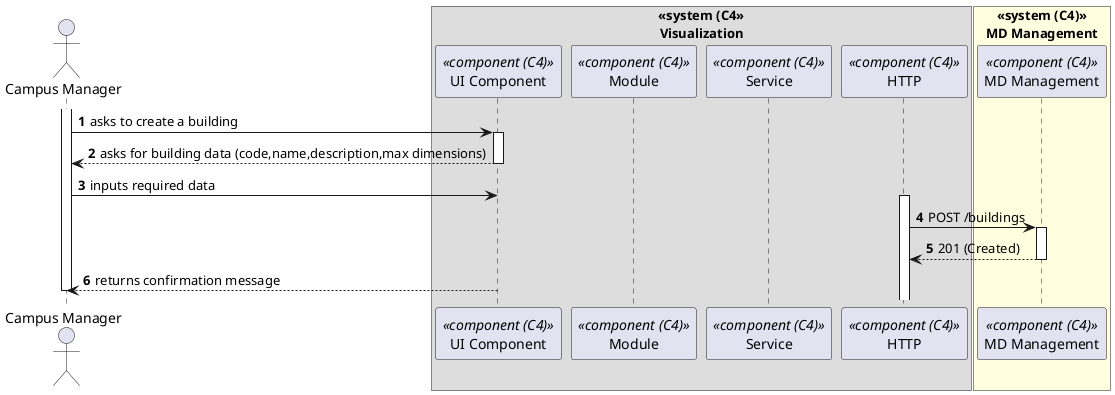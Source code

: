 @startuml process-view
autonumber
skinparam DefaultTextAlignment<<center>> center

actor CM as "Campus Manager"
box "<<system (C4>>\nVisualization"<<center>>
  participant CMP as "UI Component" <<component (C4)>>
  participant MOD as "Module" <<component (C4)>>
  participant SRV as "Service" <<component (C4)>>
  participant HTTP as "HTTP" <<component (C4)>>
end box

box "<<system (C4)>>\nMD Management" <<center>>#LightYellow
  participant MDM as "MD Management" <<component (C4)>>
end box

activate CM

CM -> CMP : asks to create a building
activate CMP

CM <-- CMP : asks for building data (code,name,description,max dimensions)
deactivate CMP

CM -> CMP : inputs required data
activate HTTP

HTTP -> MDM : POST /buildings
activate MDM
MDM --> HTTP : 201 (Created)
deactivate MDM

CM <-- CMP : returns confirmation message
deactivate CMP


deactivate CM

@enduml
